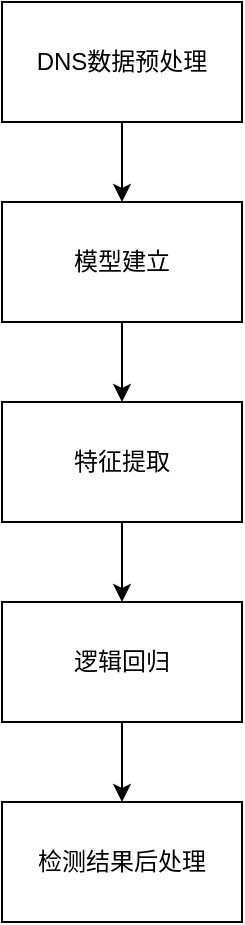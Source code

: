 <mxfile version="22.1.5" type="github">
  <diagram name="第 1 页" id="eBIgCgVsV7XXBy6zvwKr">
    <mxGraphModel dx="2019" dy="1124" grid="1" gridSize="10" guides="1" tooltips="1" connect="1" arrows="1" fold="1" page="1" pageScale="1" pageWidth="2339" pageHeight="3300" math="0" shadow="0">
      <root>
        <mxCell id="0" />
        <mxCell id="1" parent="0" />
        <mxCell id="iq-iB9Y9bByXfAcqjyZV-6" value="" style="edgeStyle=orthogonalEdgeStyle;rounded=0;orthogonalLoop=1;jettySize=auto;html=1;" edge="1" parent="1" source="iq-iB9Y9bByXfAcqjyZV-1" target="iq-iB9Y9bByXfAcqjyZV-2">
          <mxGeometry relative="1" as="geometry" />
        </mxCell>
        <mxCell id="iq-iB9Y9bByXfAcqjyZV-1" value="DNS数据预处理" style="rounded=0;whiteSpace=wrap;html=1;" vertex="1" parent="1">
          <mxGeometry x="940" y="360" width="120" height="60" as="geometry" />
        </mxCell>
        <mxCell id="iq-iB9Y9bByXfAcqjyZV-7" value="" style="edgeStyle=orthogonalEdgeStyle;rounded=0;orthogonalLoop=1;jettySize=auto;html=1;" edge="1" parent="1" source="iq-iB9Y9bByXfAcqjyZV-2" target="iq-iB9Y9bByXfAcqjyZV-3">
          <mxGeometry relative="1" as="geometry" />
        </mxCell>
        <mxCell id="iq-iB9Y9bByXfAcqjyZV-2" value="模型建立" style="rounded=0;whiteSpace=wrap;html=1;" vertex="1" parent="1">
          <mxGeometry x="940" y="460" width="120" height="60" as="geometry" />
        </mxCell>
        <mxCell id="iq-iB9Y9bByXfAcqjyZV-8" value="" style="edgeStyle=orthogonalEdgeStyle;rounded=0;orthogonalLoop=1;jettySize=auto;html=1;" edge="1" parent="1" source="iq-iB9Y9bByXfAcqjyZV-3" target="iq-iB9Y9bByXfAcqjyZV-4">
          <mxGeometry relative="1" as="geometry" />
        </mxCell>
        <mxCell id="iq-iB9Y9bByXfAcqjyZV-3" value="特征提取" style="rounded=0;whiteSpace=wrap;html=1;" vertex="1" parent="1">
          <mxGeometry x="940" y="560" width="120" height="60" as="geometry" />
        </mxCell>
        <mxCell id="iq-iB9Y9bByXfAcqjyZV-9" value="" style="edgeStyle=orthogonalEdgeStyle;rounded=0;orthogonalLoop=1;jettySize=auto;html=1;" edge="1" parent="1" source="iq-iB9Y9bByXfAcqjyZV-4" target="iq-iB9Y9bByXfAcqjyZV-5">
          <mxGeometry relative="1" as="geometry" />
        </mxCell>
        <mxCell id="iq-iB9Y9bByXfAcqjyZV-4" value="逻辑回归" style="rounded=0;whiteSpace=wrap;html=1;" vertex="1" parent="1">
          <mxGeometry x="940" y="660" width="120" height="60" as="geometry" />
        </mxCell>
        <mxCell id="iq-iB9Y9bByXfAcqjyZV-5" value="检测结果后处理" style="rounded=0;whiteSpace=wrap;html=1;" vertex="1" parent="1">
          <mxGeometry x="940" y="760" width="120" height="60" as="geometry" />
        </mxCell>
      </root>
    </mxGraphModel>
  </diagram>
</mxfile>
